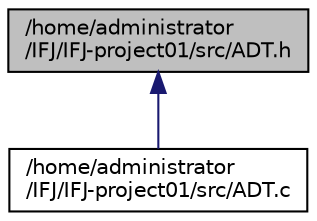 digraph "/home/administrator/IFJ/IFJ-project01/src/ADT.h"
{
 // LATEX_PDF_SIZE
  edge [fontname="Helvetica",fontsize="10",labelfontname="Helvetica",labelfontsize="10"];
  node [fontname="Helvetica",fontsize="10",shape=record];
  Node1 [label="/home/administrator\l/IFJ/IFJ-project01/src/ADT.h",height=0.2,width=0.4,color="black", fillcolor="grey75", style="filled", fontcolor="black",tooltip=" "];
  Node1 -> Node2 [dir="back",color="midnightblue",fontsize="10",style="solid",fontname="Helvetica"];
  Node2 [label="/home/administrator\l/IFJ/IFJ-project01/src/ADT.c",height=0.2,width=0.4,color="black", fillcolor="white", style="filled",URL="$ADT_8c.html",tooltip=" "];
}
